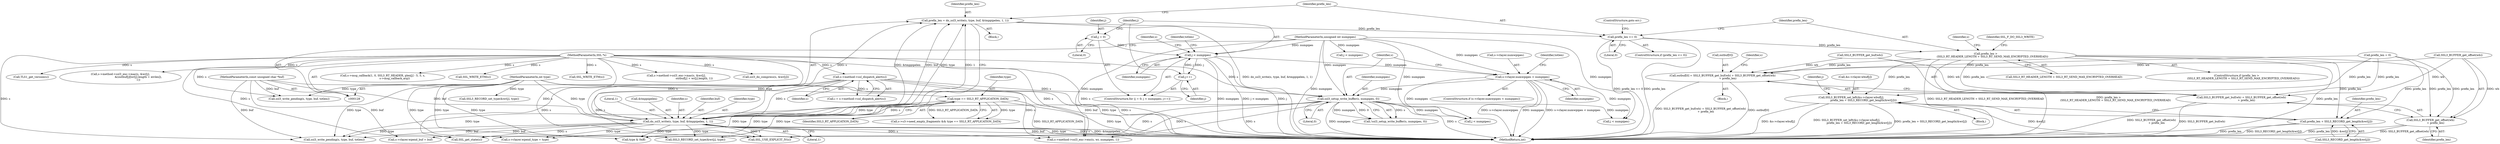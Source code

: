 digraph "0_openssl_4ad93618d26a3ea23d36ad5498ff4f59eff3a4d2@API" {
"1000306" [label="(Call,prefix_len = do_ssl3_write(s, type, buf, &tmppipelen, 1, 1))"];
"1000308" [label="(Call,do_ssl3_write(s, type, buf, &tmppipelen, 1, 1))"];
"1000196" [label="(Call,s->method->ssl_dispatch_alert(s))"];
"1000129" [label="(MethodParameterIn,SSL *s)"];
"1000214" [label="(Call,ssl3_setup_write_buffer(s, numpipes, 0))"];
"1000205" [label="(Call,s->rlayer.numwpipes < numpipes)"];
"1000165" [label="(Call,j < numpipes)"];
"1000168" [label="(Call,j++)"];
"1000162" [label="(Call,j = 0)"];
"1000133" [label="(MethodParameterIn,unsigned int numpipes)"];
"1000131" [label="(MethodParameterIn,const unsigned char *buf)"];
"1000298" [label="(Call,type == SSL3_RT_APPLICATION_DATA)"];
"1000130" [label="(MethodParameterIn,int type)"];
"1000317" [label="(Call,prefix_len <= 0)"];
"1000322" [label="(Call,prefix_len >\n                (SSL3_RT_HEADER_LENGTH + SSL3_RT_SEND_MAX_ENCRYPTED_OVERHEAD))"];
"1000398" [label="(Call,outbuf[0] = SSL3_BUFFER_get_buf(wb) + SSL3_BUFFER_get_offset(wb)\n            + prefix_len)"];
"1000402" [label="(Call,SSL3_BUFFER_get_buf(wb) + SSL3_BUFFER_get_offset(wb)\n            + prefix_len)"];
"1000405" [label="(Call,SSL3_BUFFER_get_offset(wb)\n            + prefix_len)"];
"1000854" [label="(Call,SSL3_BUFFER_set_left(&s->rlayer.wbuf[j],\n                             prefix_len + SSL3_RECORD_get_length(&wr[j])))"];
"1000863" [label="(Call,prefix_len + SSL3_RECORD_get_length(&wr[j]))"];
"1000205" [label="(Call,s->rlayer.numwpipes < numpipes)"];
"1000765" [label="(Block,)"];
"1000315" [label="(Literal,1)"];
"1000217" [label="(Literal,0)"];
"1000316" [label="(ControlStructure,if (prefix_len <= 0))"];
"1000387" [label="(Block,)"];
"1000169" [label="(Identifier,j)"];
"1000884" [label="(Call,s->rlayer.wpend_type = type)"];
"1000320" [label="(ControlStructure,goto err;)"];
"1000542" [label="(Call,type & 0xff)"];
"1000813" [label="(Call,s->msg_callback(1, 0, SSL3_RT_HEADER, plen[j] - 5, 5, s,\n                            s->msg_callback_arg))"];
"1000307" [label="(Identifier,prefix_len)"];
"1000317" [label="(Call,prefix_len <= 0)"];
"1000161" [label="(ControlStructure,for (j = 0; j < numpipes; j++))"];
"1000877" [label="(Call,s->rlayer.wpend_buf = buf)"];
"1000131" [label="(MethodParameterIn,const unsigned char *buf)"];
"1000204" [label="(ControlStructure,if (s->rlayer.numwpipes < numpipes))"];
"1000329" [label="(Identifier,SSL_F_DO_SSL3_WRITE)"];
"1000690" [label="(Call,SSL_WRITE_ETM(s))"];
"1000908" [label="(MethodReturn,int)"];
"1000167" [label="(Identifier,numpipes)"];
"1000300" [label="(Identifier,SSL3_RT_APPLICATION_DATA)"];
"1000865" [label="(Call,SSL3_RECORD_get_length(&wr[j]))"];
"1000464" [label="(Identifier,s)"];
"1000321" [label="(ControlStructure,if (prefix_len >\n                (SSL3_RT_HEADER_LENGTH + SSL3_RT_SEND_MAX_ENCRYPTED_OVERHEAD)))"];
"1000182" [label="(Call,ssl3_write_pending(s, type, buf, totlen))"];
"1000565" [label="(Call,SSL_get_state(s))"];
"1000466" [label="(Call,SSL_USE_EXPLICIT_IV(s))"];
"1000211" [label="(Identifier,numpipes)"];
"1000768" [label="(Call,SSL_WRITE_ETM(s))"];
"1000171" [label="(Identifier,totlen)"];
"1000323" [label="(Identifier,prefix_len)"];
"1000162" [label="(Call,j = 0)"];
"1000299" [label="(Identifier,type)"];
"1000776" [label="(Call,s->method->ssl3_enc->mac(s, &wr[j],\n                                          outbuf[j] + wr[j].length, 1))"];
"1000854" [label="(Call,SSL3_BUFFER_set_left(&s->rlayer.wbuf[j],\n                             prefix_len + SSL3_RECORD_get_length(&wr[j])))"];
"1000164" [label="(Literal,0)"];
"1000165" [label="(Call,j < numpipes)"];
"1000827" [label="(Call,SSL3_RECORD_set_type(&wr[j], type))"];
"1000146" [label="(Call,prefix_len = 0)"];
"1000863" [label="(Call,prefix_len + SSL3_RECORD_get_length(&wr[j]))"];
"1000194" [label="(Call,i = s->method->ssl_dispatch_alert(s))"];
"1000130" [label="(MethodParameterIn,int type)"];
"1000129" [label="(MethodParameterIn,SSL *s)"];
"1000415" [label="(Call,j < numpipes)"];
"1000314" [label="(Literal,1)"];
"1000197" [label="(Identifier,s)"];
"1000168" [label="(Call,j++)"];
"1000306" [label="(Call,prefix_len = do_ssl3_write(s, type, buf, &tmppipelen, 1, 1))"];
"1000402" [label="(Call,SSL3_BUFFER_get_buf(wb) + SSL3_BUFFER_get_offset(wb)\n            + prefix_len)"];
"1000301" [label="(Block,)"];
"1000298" [label="(Call,type == SSL3_RT_APPLICATION_DATA)"];
"1000322" [label="(Call,prefix_len >\n                (SSL3_RT_HEADER_LENGTH + SSL3_RT_SEND_MAX_ENCRYPTED_OVERHEAD))"];
"1000206" [label="(Call,s->rlayer.numwpipes)"];
"1000855" [label="(Call,&s->rlayer.wbuf[j])"];
"1000408" [label="(Identifier,prefix_len)"];
"1000335" [label="(Identifier,s)"];
"1000864" [label="(Identifier,prefix_len)"];
"1000530" [label="(Call,j < numpipes)"];
"1000215" [label="(Identifier,s)"];
"1000319" [label="(Literal,0)"];
"1000653" [label="(Call,ssl3_do_compress(s, &wr[j]))"];
"1000214" [label="(Call,ssl3_setup_write_buffer(s, numpipes, 0))"];
"1000574" [label="(Call,TLS1_get_version(s))"];
"1000312" [label="(Call,&tmppipelen)"];
"1000403" [label="(Call,SSL3_BUFFER_get_buf(wb))"];
"1000399" [label="(Call,outbuf[0])"];
"1000309" [label="(Identifier,s)"];
"1000698" [label="(Call,s->method->ssl3_enc->mac(s, &wr[j],\n                                          &(outbuf[j][wr[j].length + eivlen]),\n                                          1))"];
"1000749" [label="(Call,s->method->ssl3_enc->enc(s, wr, numpipes, 1))"];
"1000318" [label="(Identifier,prefix_len)"];
"1000163" [label="(Identifier,j)"];
"1000764" [label="(Identifier,j)"];
"1000196" [label="(Call,s->method->ssl_dispatch_alert(s))"];
"1000216" [label="(Identifier,numpipes)"];
"1000179" [label="(Identifier,s)"];
"1000224" [label="(Identifier,totlen)"];
"1000398" [label="(Call,outbuf[0] = SSL3_BUFFER_get_buf(wb) + SSL3_BUFFER_get_offset(wb)\n            + prefix_len)"];
"1000311" [label="(Identifier,buf)"];
"1000166" [label="(Identifier,j)"];
"1000406" [label="(Call,SSL3_BUFFER_get_offset(wb))"];
"1000545" [label="(Call,SSL3_RECORD_set_type(&wr[j], type))"];
"1000213" [label="(Call,!ssl3_setup_write_buffer(s, numpipes, 0))"];
"1000405" [label="(Call,SSL3_BUFFER_get_offset(wb)\n            + prefix_len)"];
"1000308" [label="(Call,do_ssl3_write(s, type, buf, &tmppipelen, 1, 1))"];
"1000324" [label="(Call,SSL3_RT_HEADER_LENGTH + SSL3_RT_SEND_MAX_ENCRYPTED_OVERHEAD)"];
"1000760" [label="(Call,j < numpipes)"];
"1000292" [label="(Call,s->s3->need_empty_fragments && type == SSL3_RT_APPLICATION_DATA)"];
"1000310" [label="(Identifier,type)"];
"1000899" [label="(Call,ssl3_write_pending(s, type, buf, totlen))"];
"1000133" [label="(MethodParameterIn,unsigned int numpipes)"];
"1000306" -> "1000301"  [label="AST: "];
"1000306" -> "1000308"  [label="CFG: "];
"1000307" -> "1000306"  [label="AST: "];
"1000308" -> "1000306"  [label="AST: "];
"1000318" -> "1000306"  [label="CFG: "];
"1000306" -> "1000908"  [label="DDG: do_ssl3_write(s, type, buf, &tmppipelen, 1, 1)"];
"1000308" -> "1000306"  [label="DDG: s"];
"1000308" -> "1000306"  [label="DDG: &tmppipelen"];
"1000308" -> "1000306"  [label="DDG: buf"];
"1000308" -> "1000306"  [label="DDG: type"];
"1000308" -> "1000306"  [label="DDG: 1"];
"1000306" -> "1000317"  [label="DDG: prefix_len"];
"1000308" -> "1000315"  [label="CFG: "];
"1000309" -> "1000308"  [label="AST: "];
"1000310" -> "1000308"  [label="AST: "];
"1000311" -> "1000308"  [label="AST: "];
"1000312" -> "1000308"  [label="AST: "];
"1000314" -> "1000308"  [label="AST: "];
"1000315" -> "1000308"  [label="AST: "];
"1000308" -> "1000908"  [label="DDG: type"];
"1000308" -> "1000908"  [label="DDG: s"];
"1000308" -> "1000908"  [label="DDG: &tmppipelen"];
"1000308" -> "1000908"  [label="DDG: buf"];
"1000196" -> "1000308"  [label="DDG: s"];
"1000214" -> "1000308"  [label="DDG: s"];
"1000129" -> "1000308"  [label="DDG: s"];
"1000131" -> "1000308"  [label="DDG: buf"];
"1000298" -> "1000308"  [label="DDG: type"];
"1000130" -> "1000308"  [label="DDG: type"];
"1000308" -> "1000466"  [label="DDG: s"];
"1000308" -> "1000542"  [label="DDG: type"];
"1000308" -> "1000565"  [label="DDG: s"];
"1000308" -> "1000749"  [label="DDG: s"];
"1000308" -> "1000827"  [label="DDG: type"];
"1000308" -> "1000877"  [label="DDG: buf"];
"1000308" -> "1000884"  [label="DDG: type"];
"1000308" -> "1000899"  [label="DDG: type"];
"1000308" -> "1000899"  [label="DDG: buf"];
"1000196" -> "1000194"  [label="AST: "];
"1000196" -> "1000197"  [label="CFG: "];
"1000197" -> "1000196"  [label="AST: "];
"1000194" -> "1000196"  [label="CFG: "];
"1000196" -> "1000908"  [label="DDG: s"];
"1000196" -> "1000194"  [label="DDG: s"];
"1000129" -> "1000196"  [label="DDG: s"];
"1000196" -> "1000214"  [label="DDG: s"];
"1000196" -> "1000466"  [label="DDG: s"];
"1000196" -> "1000565"  [label="DDG: s"];
"1000196" -> "1000749"  [label="DDG: s"];
"1000129" -> "1000128"  [label="AST: "];
"1000129" -> "1000908"  [label="DDG: s"];
"1000129" -> "1000182"  [label="DDG: s"];
"1000129" -> "1000214"  [label="DDG: s"];
"1000129" -> "1000466"  [label="DDG: s"];
"1000129" -> "1000565"  [label="DDG: s"];
"1000129" -> "1000574"  [label="DDG: s"];
"1000129" -> "1000653"  [label="DDG: s"];
"1000129" -> "1000690"  [label="DDG: s"];
"1000129" -> "1000698"  [label="DDG: s"];
"1000129" -> "1000749"  [label="DDG: s"];
"1000129" -> "1000768"  [label="DDG: s"];
"1000129" -> "1000776"  [label="DDG: s"];
"1000129" -> "1000813"  [label="DDG: s"];
"1000129" -> "1000899"  [label="DDG: s"];
"1000214" -> "1000213"  [label="AST: "];
"1000214" -> "1000217"  [label="CFG: "];
"1000215" -> "1000214"  [label="AST: "];
"1000216" -> "1000214"  [label="AST: "];
"1000217" -> "1000214"  [label="AST: "];
"1000213" -> "1000214"  [label="CFG: "];
"1000214" -> "1000908"  [label="DDG: numpipes"];
"1000214" -> "1000908"  [label="DDG: s"];
"1000214" -> "1000213"  [label="DDG: s"];
"1000214" -> "1000213"  [label="DDG: numpipes"];
"1000214" -> "1000213"  [label="DDG: 0"];
"1000205" -> "1000214"  [label="DDG: numpipes"];
"1000133" -> "1000214"  [label="DDG: numpipes"];
"1000214" -> "1000415"  [label="DDG: numpipes"];
"1000214" -> "1000466"  [label="DDG: s"];
"1000214" -> "1000530"  [label="DDG: numpipes"];
"1000214" -> "1000565"  [label="DDG: s"];
"1000214" -> "1000749"  [label="DDG: s"];
"1000205" -> "1000204"  [label="AST: "];
"1000205" -> "1000211"  [label="CFG: "];
"1000206" -> "1000205"  [label="AST: "];
"1000211" -> "1000205"  [label="AST: "];
"1000215" -> "1000205"  [label="CFG: "];
"1000224" -> "1000205"  [label="CFG: "];
"1000205" -> "1000908"  [label="DDG: s->rlayer.numwpipes"];
"1000205" -> "1000908"  [label="DDG: numpipes"];
"1000205" -> "1000908"  [label="DDG: s->rlayer.numwpipes < numpipes"];
"1000165" -> "1000205"  [label="DDG: numpipes"];
"1000133" -> "1000205"  [label="DDG: numpipes"];
"1000205" -> "1000415"  [label="DDG: numpipes"];
"1000205" -> "1000530"  [label="DDG: numpipes"];
"1000165" -> "1000161"  [label="AST: "];
"1000165" -> "1000167"  [label="CFG: "];
"1000166" -> "1000165"  [label="AST: "];
"1000167" -> "1000165"  [label="AST: "];
"1000171" -> "1000165"  [label="CFG: "];
"1000179" -> "1000165"  [label="CFG: "];
"1000165" -> "1000908"  [label="DDG: j"];
"1000165" -> "1000908"  [label="DDG: numpipes"];
"1000165" -> "1000908"  [label="DDG: j < numpipes"];
"1000168" -> "1000165"  [label="DDG: j"];
"1000162" -> "1000165"  [label="DDG: j"];
"1000133" -> "1000165"  [label="DDG: numpipes"];
"1000165" -> "1000168"  [label="DDG: j"];
"1000168" -> "1000161"  [label="AST: "];
"1000168" -> "1000169"  [label="CFG: "];
"1000169" -> "1000168"  [label="AST: "];
"1000166" -> "1000168"  [label="CFG: "];
"1000162" -> "1000161"  [label="AST: "];
"1000162" -> "1000164"  [label="CFG: "];
"1000163" -> "1000162"  [label="AST: "];
"1000164" -> "1000162"  [label="AST: "];
"1000166" -> "1000162"  [label="CFG: "];
"1000133" -> "1000128"  [label="AST: "];
"1000133" -> "1000908"  [label="DDG: numpipes"];
"1000133" -> "1000415"  [label="DDG: numpipes"];
"1000133" -> "1000530"  [label="DDG: numpipes"];
"1000133" -> "1000749"  [label="DDG: numpipes"];
"1000133" -> "1000760"  [label="DDG: numpipes"];
"1000131" -> "1000128"  [label="AST: "];
"1000131" -> "1000908"  [label="DDG: buf"];
"1000131" -> "1000182"  [label="DDG: buf"];
"1000131" -> "1000877"  [label="DDG: buf"];
"1000131" -> "1000899"  [label="DDG: buf"];
"1000298" -> "1000292"  [label="AST: "];
"1000298" -> "1000300"  [label="CFG: "];
"1000299" -> "1000298"  [label="AST: "];
"1000300" -> "1000298"  [label="AST: "];
"1000292" -> "1000298"  [label="CFG: "];
"1000298" -> "1000908"  [label="DDG: type"];
"1000298" -> "1000908"  [label="DDG: SSL3_RT_APPLICATION_DATA"];
"1000298" -> "1000292"  [label="DDG: type"];
"1000298" -> "1000292"  [label="DDG: SSL3_RT_APPLICATION_DATA"];
"1000130" -> "1000298"  [label="DDG: type"];
"1000298" -> "1000542"  [label="DDG: type"];
"1000298" -> "1000827"  [label="DDG: type"];
"1000298" -> "1000884"  [label="DDG: type"];
"1000298" -> "1000899"  [label="DDG: type"];
"1000130" -> "1000128"  [label="AST: "];
"1000130" -> "1000908"  [label="DDG: type"];
"1000130" -> "1000182"  [label="DDG: type"];
"1000130" -> "1000542"  [label="DDG: type"];
"1000130" -> "1000545"  [label="DDG: type"];
"1000130" -> "1000827"  [label="DDG: type"];
"1000130" -> "1000884"  [label="DDG: type"];
"1000130" -> "1000899"  [label="DDG: type"];
"1000317" -> "1000316"  [label="AST: "];
"1000317" -> "1000319"  [label="CFG: "];
"1000318" -> "1000317"  [label="AST: "];
"1000319" -> "1000317"  [label="AST: "];
"1000320" -> "1000317"  [label="CFG: "];
"1000323" -> "1000317"  [label="CFG: "];
"1000317" -> "1000908"  [label="DDG: prefix_len"];
"1000317" -> "1000908"  [label="DDG: prefix_len <= 0"];
"1000317" -> "1000322"  [label="DDG: prefix_len"];
"1000322" -> "1000321"  [label="AST: "];
"1000322" -> "1000324"  [label="CFG: "];
"1000323" -> "1000322"  [label="AST: "];
"1000324" -> "1000322"  [label="AST: "];
"1000329" -> "1000322"  [label="CFG: "];
"1000335" -> "1000322"  [label="CFG: "];
"1000322" -> "1000908"  [label="DDG: SSL3_RT_HEADER_LENGTH + SSL3_RT_SEND_MAX_ENCRYPTED_OVERHEAD"];
"1000322" -> "1000908"  [label="DDG: prefix_len >\n                (SSL3_RT_HEADER_LENGTH + SSL3_RT_SEND_MAX_ENCRYPTED_OVERHEAD)"];
"1000322" -> "1000908"  [label="DDG: prefix_len"];
"1000322" -> "1000398"  [label="DDG: prefix_len"];
"1000322" -> "1000402"  [label="DDG: prefix_len"];
"1000322" -> "1000405"  [label="DDG: prefix_len"];
"1000322" -> "1000854"  [label="DDG: prefix_len"];
"1000322" -> "1000863"  [label="DDG: prefix_len"];
"1000398" -> "1000387"  [label="AST: "];
"1000398" -> "1000402"  [label="CFG: "];
"1000399" -> "1000398"  [label="AST: "];
"1000402" -> "1000398"  [label="AST: "];
"1000464" -> "1000398"  [label="CFG: "];
"1000398" -> "1000908"  [label="DDG: SSL3_BUFFER_get_buf(wb) + SSL3_BUFFER_get_offset(wb)\n            + prefix_len"];
"1000398" -> "1000908"  [label="DDG: outbuf[0]"];
"1000403" -> "1000398"  [label="DDG: wb"];
"1000406" -> "1000398"  [label="DDG: wb"];
"1000146" -> "1000398"  [label="DDG: prefix_len"];
"1000402" -> "1000405"  [label="CFG: "];
"1000403" -> "1000402"  [label="AST: "];
"1000405" -> "1000402"  [label="AST: "];
"1000402" -> "1000908"  [label="DDG: SSL3_BUFFER_get_offset(wb)\n            + prefix_len"];
"1000402" -> "1000908"  [label="DDG: SSL3_BUFFER_get_buf(wb)"];
"1000403" -> "1000402"  [label="DDG: wb"];
"1000406" -> "1000402"  [label="DDG: wb"];
"1000146" -> "1000402"  [label="DDG: prefix_len"];
"1000405" -> "1000408"  [label="CFG: "];
"1000406" -> "1000405"  [label="AST: "];
"1000408" -> "1000405"  [label="AST: "];
"1000405" -> "1000908"  [label="DDG: prefix_len"];
"1000405" -> "1000908"  [label="DDG: SSL3_BUFFER_get_offset(wb)"];
"1000406" -> "1000405"  [label="DDG: wb"];
"1000146" -> "1000405"  [label="DDG: prefix_len"];
"1000854" -> "1000765"  [label="AST: "];
"1000854" -> "1000863"  [label="CFG: "];
"1000855" -> "1000854"  [label="AST: "];
"1000863" -> "1000854"  [label="AST: "];
"1000764" -> "1000854"  [label="CFG: "];
"1000854" -> "1000908"  [label="DDG: &s->rlayer.wbuf[j]"];
"1000854" -> "1000908"  [label="DDG: SSL3_BUFFER_set_left(&s->rlayer.wbuf[j],\n                             prefix_len + SSL3_RECORD_get_length(&wr[j]))"];
"1000854" -> "1000908"  [label="DDG: prefix_len + SSL3_RECORD_get_length(&wr[j])"];
"1000146" -> "1000854"  [label="DDG: prefix_len"];
"1000865" -> "1000854"  [label="DDG: &wr[j]"];
"1000863" -> "1000865"  [label="CFG: "];
"1000864" -> "1000863"  [label="AST: "];
"1000865" -> "1000863"  [label="AST: "];
"1000863" -> "1000908"  [label="DDG: SSL3_RECORD_get_length(&wr[j])"];
"1000863" -> "1000908"  [label="DDG: prefix_len"];
"1000146" -> "1000863"  [label="DDG: prefix_len"];
"1000865" -> "1000863"  [label="DDG: &wr[j]"];
}
